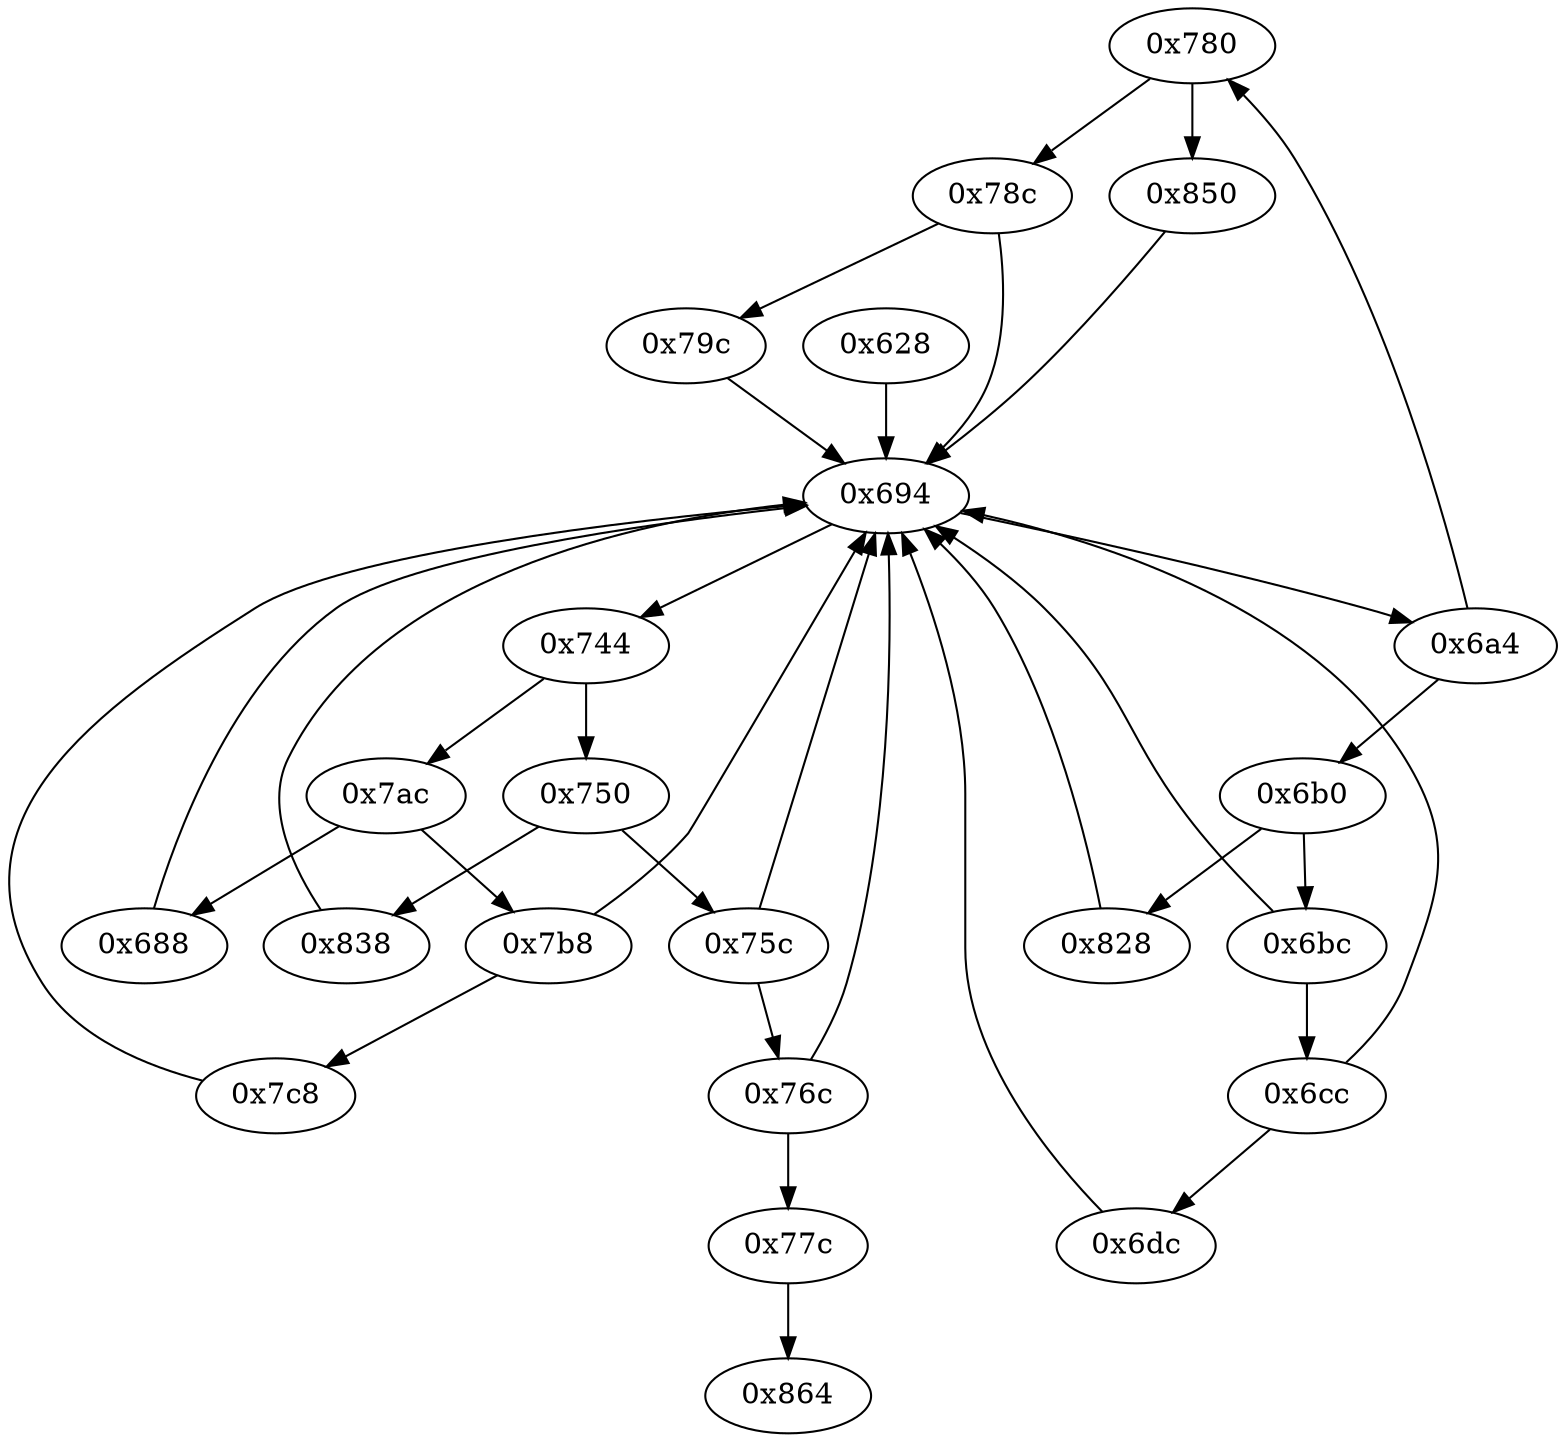 strict digraph "" {
	"0x780"	 [opcode="[u'ldr', u'cmp', u'b']"];
	"0x78c"	 [opcode="[u'ldr', u'cmp', u'mov', u'b']"];
	"0x780" -> "0x78c";
	"0x850"	 [opcode="[u'ldr', u'bl', u'ldr', u'ldr', u'b']"];
	"0x780" -> "0x850";
	"0x688"	 [opcode="[u'mov', u'bl', u'mov']"];
	"0x694"	 [opcode="[u'mov', u'ldr', u'cmp', u'b']"];
	"0x688" -> "0x694";
	"0x6dc"	 [opcode="[u'mov', u'bl', u'ldr', u'ldr', u'ldr', u'rsb', u'mvn', u'mul', u'mvn', u'mvn', u'ldr', u'ldr', u'orr', u'mov', u'cmn', u'mov', \
u'cmp', u'mov', u'mov', u'mov', u'cmn', u'mov', u'mov', u'teq', u'mov', u'b']"];
	"0x6dc" -> "0x694";
	"0x6a4"	 [opcode="[u'ldr', u'cmp', u'b']"];
	"0x6a4" -> "0x780";
	"0x6b0"	 [opcode="[u'ldr', u'cmp', u'b']"];
	"0x6a4" -> "0x6b0";
	"0x864"	 [opcode="[u'mov', u'sub', u'pop']"];
	"0x7c8"	 [opcode="[u'ldr', u'mov', u'ldr', u'rsb', u'mvn', u'mul', u'mvn', u'mov', u'eor', u'and', u'ldr', u'mov', u'ldr', u'cmp', u'mov', u'teq', \
u'mov', u'mov', u'cmp', u'mov', u'mov', u'cmp', u'mov', u'b']"];
	"0x7c8" -> "0x694";
	"0x79c"	 [opcode="[u'ldr', u'bl', u'mov', u'b']"];
	"0x79c" -> "0x694";
	"0x828"	 [opcode="[u'mov', u'bl', u'mov', u'b']"];
	"0x828" -> "0x694";
	"0x76c"	 [opcode="[u'ldr', u'cmp', u'mov', u'b']"];
	"0x76c" -> "0x694";
	"0x77c"	 [opcode="[u'b']"];
	"0x76c" -> "0x77c";
	"0x750"	 [opcode="[u'ldr', u'cmp', u'b']"];
	"0x838"	 [opcode="[u'ldr', u'ldr', u'ldr', u'cmp', u'mov', u'b']"];
	"0x750" -> "0x838";
	"0x75c"	 [opcode="[u'ldr', u'cmp', u'mov', u'b']"];
	"0x750" -> "0x75c";
	"0x6bc"	 [opcode="[u'ldr', u'cmp', u'mov', u'b']"];
	"0x6bc" -> "0x694";
	"0x6cc"	 [opcode="[u'ldr', u'cmp', u'mov', u'b']"];
	"0x6bc" -> "0x6cc";
	"0x7ac"	 [opcode="[u'ldr', u'cmp', u'b']"];
	"0x7ac" -> "0x688";
	"0x7b8"	 [opcode="[u'ldr', u'cmp', u'mov', u'b']"];
	"0x7ac" -> "0x7b8";
	"0x694" -> "0x6a4";
	"0x744"	 [opcode="[u'ldr', u'cmp', u'b']"];
	"0x694" -> "0x744";
	"0x7b8" -> "0x7c8";
	"0x7b8" -> "0x694";
	"0x78c" -> "0x79c";
	"0x78c" -> "0x694";
	"0x838" -> "0x694";
	"0x77c" -> "0x864";
	"0x850" -> "0x694";
	"0x6b0" -> "0x828";
	"0x6b0" -> "0x6bc";
	"0x75c" -> "0x76c";
	"0x75c" -> "0x694";
	"0x628"	 [opcode="[u'push', u'add', u'sub', u'ldr', u'ldr', u'ldrb', u'add', u'str', u'ldr', u'ldr', u'ldr', u'ldr', u'ldr', u'str', u'ldr', u'add', \
u'str', u'ldr', u'add', u'ldr', u'add', u'ldr', u'add', u'b']"];
	"0x628" -> "0x694";
	"0x744" -> "0x750";
	"0x744" -> "0x7ac";
	"0x6cc" -> "0x6dc";
	"0x6cc" -> "0x694";
}
